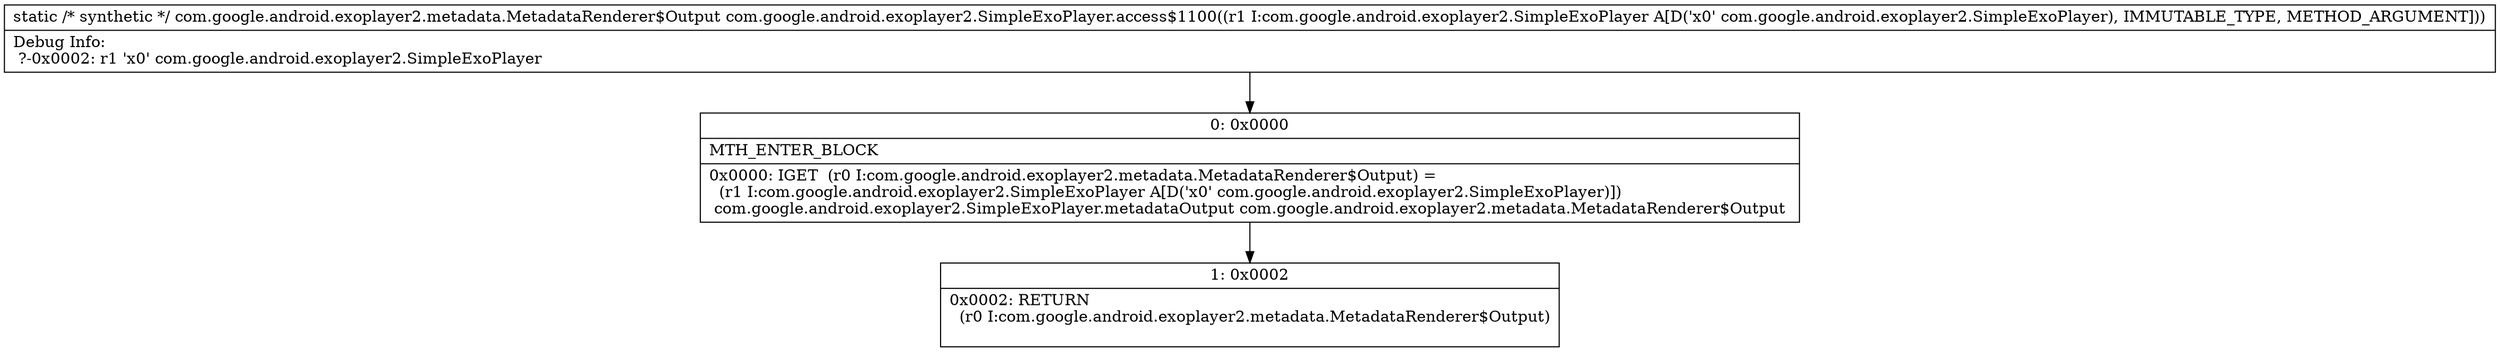 digraph "CFG forcom.google.android.exoplayer2.SimpleExoPlayer.access$1100(Lcom\/google\/android\/exoplayer2\/SimpleExoPlayer;)Lcom\/google\/android\/exoplayer2\/metadata\/MetadataRenderer$Output;" {
Node_0 [shape=record,label="{0\:\ 0x0000|MTH_ENTER_BLOCK\l|0x0000: IGET  (r0 I:com.google.android.exoplayer2.metadata.MetadataRenderer$Output) = \l  (r1 I:com.google.android.exoplayer2.SimpleExoPlayer A[D('x0' com.google.android.exoplayer2.SimpleExoPlayer)])\l com.google.android.exoplayer2.SimpleExoPlayer.metadataOutput com.google.android.exoplayer2.metadata.MetadataRenderer$Output \l}"];
Node_1 [shape=record,label="{1\:\ 0x0002|0x0002: RETURN  \l  (r0 I:com.google.android.exoplayer2.metadata.MetadataRenderer$Output)\l \l}"];
MethodNode[shape=record,label="{static \/* synthetic *\/ com.google.android.exoplayer2.metadata.MetadataRenderer$Output com.google.android.exoplayer2.SimpleExoPlayer.access$1100((r1 I:com.google.android.exoplayer2.SimpleExoPlayer A[D('x0' com.google.android.exoplayer2.SimpleExoPlayer), IMMUTABLE_TYPE, METHOD_ARGUMENT]))  | Debug Info:\l  ?\-0x0002: r1 'x0' com.google.android.exoplayer2.SimpleExoPlayer\l}"];
MethodNode -> Node_0;
Node_0 -> Node_1;
}

